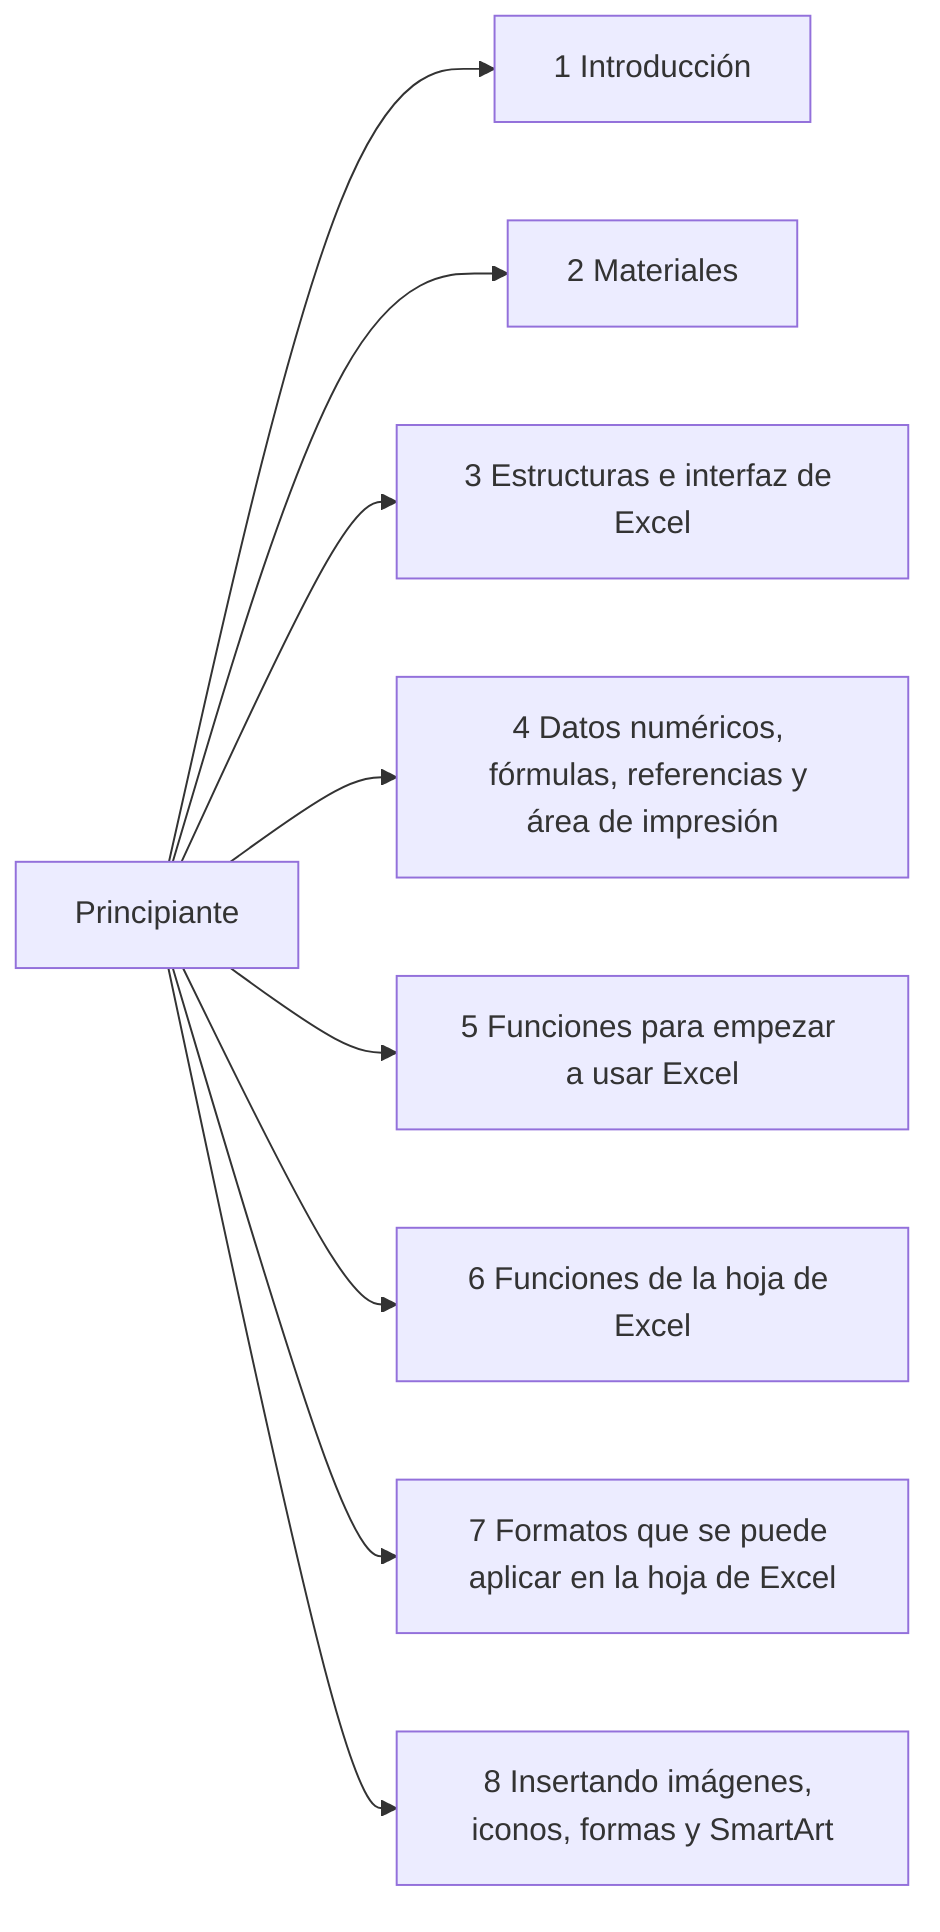 flowchart LR
    A[Principiante] --> B[1 Introducción]
    A --> C[2 Materiales]
    A --> D[3 Estructuras e interfaz de Excel]
    A --> E[4 Datos numéricos, fórmulas, referencias y área de impresión]
    A --> F[5 Funciones para empezar a usar Excel]
    A --> G[6 Funciones de la hoja de Excel]
    A --> H[7 Formatos que se puede aplicar en la hoja de Excel]
    A --> I[8 Insertando imágenes, iconos, formas y SmartArt]